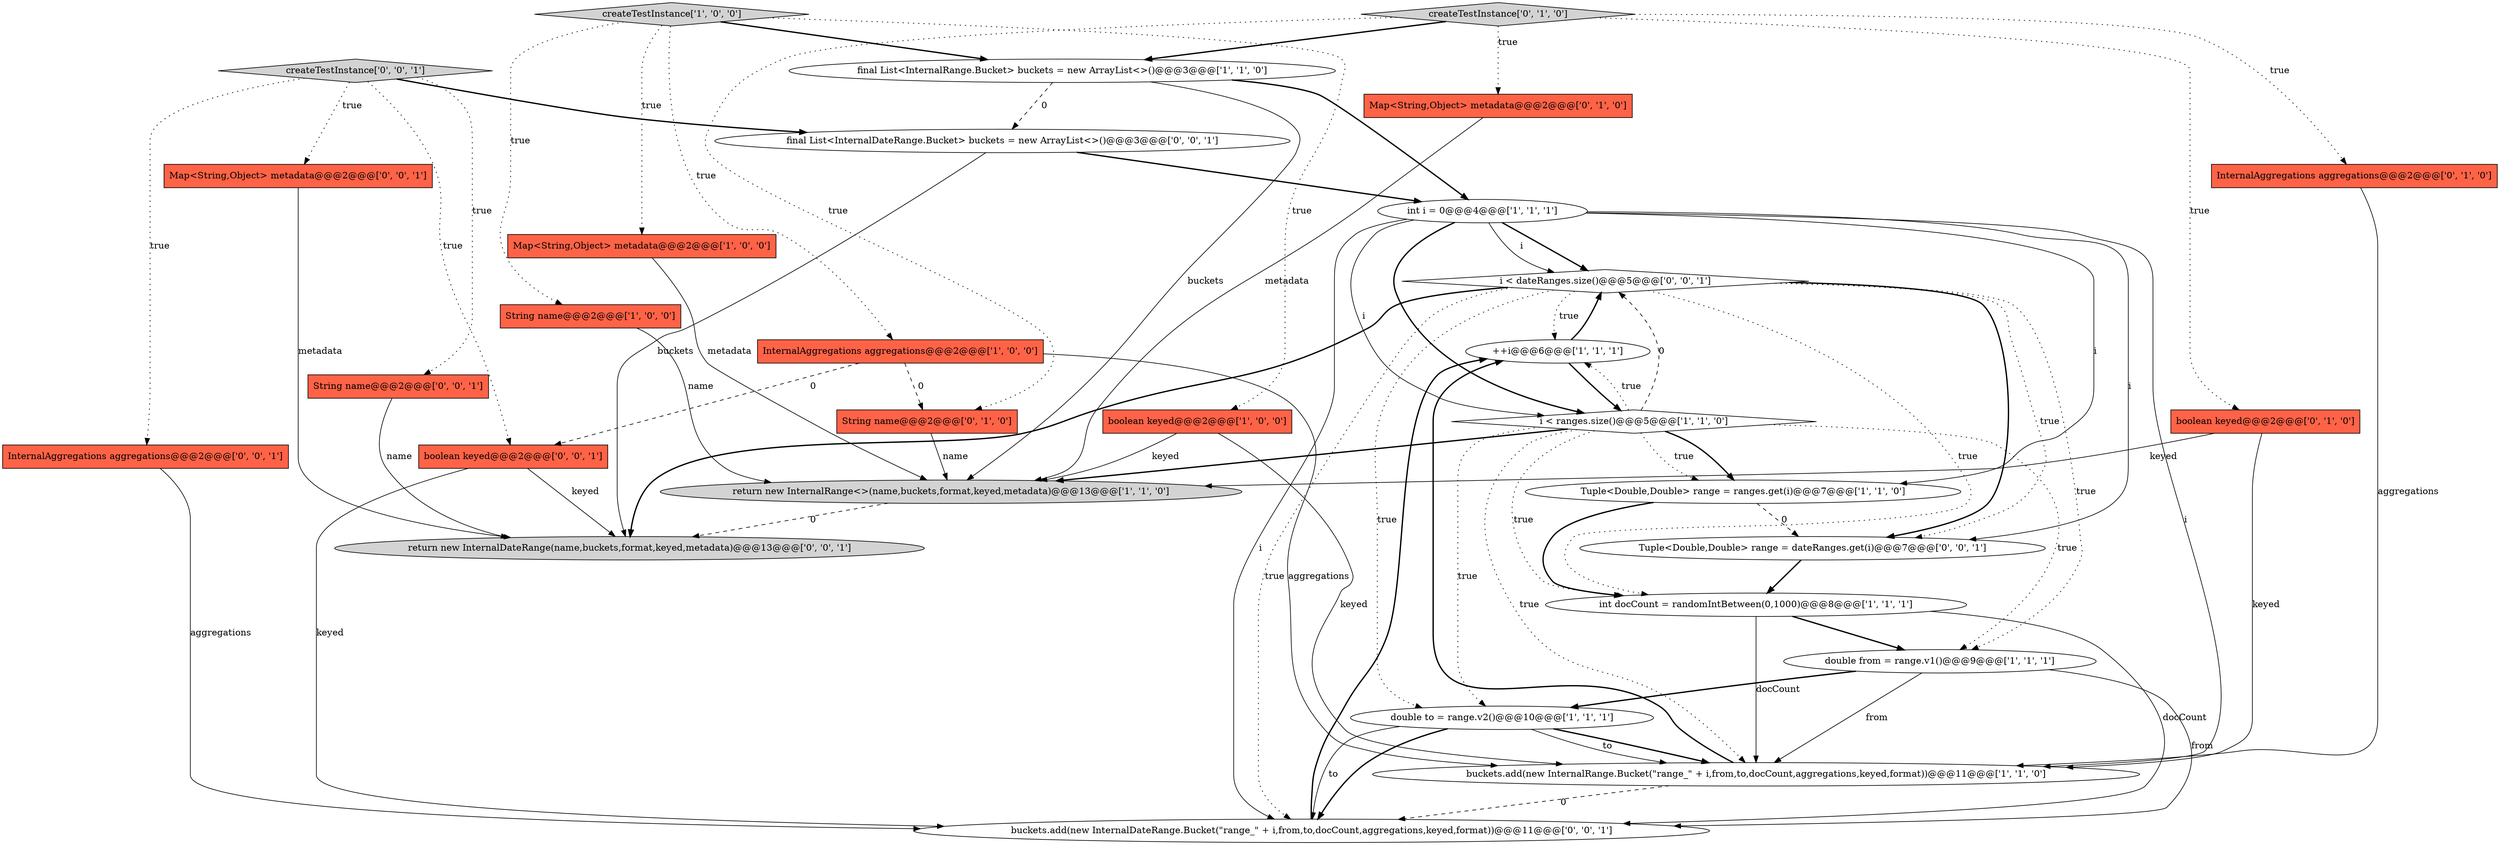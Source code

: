 digraph {
24 [style = filled, label = "return new InternalDateRange(name,buckets,format,keyed,metadata)@@@13@@@['0', '0', '1']", fillcolor = lightgray, shape = ellipse image = "AAA0AAABBB3BBB"];
5 [style = filled, label = "++i@@@6@@@['1', '1', '1']", fillcolor = white, shape = ellipse image = "AAA0AAABBB1BBB"];
18 [style = filled, label = "Map<String,Object> metadata@@@2@@@['0', '1', '0']", fillcolor = tomato, shape = box image = "AAA0AAABBB2BBB"];
25 [style = filled, label = "i < dateRanges.size()@@@5@@@['0', '0', '1']", fillcolor = white, shape = diamond image = "AAA0AAABBB3BBB"];
1 [style = filled, label = "i < ranges.size()@@@5@@@['1', '1', '0']", fillcolor = white, shape = diamond image = "AAA0AAABBB1BBB"];
14 [style = filled, label = "final List<InternalRange.Bucket> buckets = new ArrayList<>()@@@3@@@['1', '1', '0']", fillcolor = white, shape = ellipse image = "AAA0AAABBB1BBB"];
13 [style = filled, label = "double to = range.v2()@@@10@@@['1', '1', '1']", fillcolor = white, shape = ellipse image = "AAA0AAABBB1BBB"];
26 [style = filled, label = "String name@@@2@@@['0', '0', '1']", fillcolor = tomato, shape = box image = "AAA0AAABBB3BBB"];
4 [style = filled, label = "buckets.add(new InternalRange.Bucket(\"range_\" + i,from,to,docCount,aggregations,keyed,format))@@@11@@@['1', '1', '0']", fillcolor = white, shape = ellipse image = "AAA0AAABBB1BBB"];
17 [style = filled, label = "createTestInstance['0', '1', '0']", fillcolor = lightgray, shape = diamond image = "AAA0AAABBB2BBB"];
3 [style = filled, label = "Map<String,Object> metadata@@@2@@@['1', '0', '0']", fillcolor = tomato, shape = box image = "AAA0AAABBB1BBB"];
9 [style = filled, label = "String name@@@2@@@['1', '0', '0']", fillcolor = tomato, shape = box image = "AAA0AAABBB1BBB"];
11 [style = filled, label = "Tuple<Double,Double> range = ranges.get(i)@@@7@@@['1', '1', '0']", fillcolor = white, shape = ellipse image = "AAA0AAABBB1BBB"];
16 [style = filled, label = "boolean keyed@@@2@@@['0', '1', '0']", fillcolor = tomato, shape = box image = "AAA0AAABBB2BBB"];
7 [style = filled, label = "double from = range.v1()@@@9@@@['1', '1', '1']", fillcolor = white, shape = ellipse image = "AAA0AAABBB1BBB"];
10 [style = filled, label = "InternalAggregations aggregations@@@2@@@['1', '0', '0']", fillcolor = tomato, shape = box image = "AAA1AAABBB1BBB"];
6 [style = filled, label = "int i = 0@@@4@@@['1', '1', '1']", fillcolor = white, shape = ellipse image = "AAA0AAABBB1BBB"];
27 [style = filled, label = "Tuple<Double,Double> range = dateRanges.get(i)@@@7@@@['0', '0', '1']", fillcolor = white, shape = ellipse image = "AAA0AAABBB3BBB"];
2 [style = filled, label = "createTestInstance['1', '0', '0']", fillcolor = lightgray, shape = diamond image = "AAA0AAABBB1BBB"];
0 [style = filled, label = "boolean keyed@@@2@@@['1', '0', '0']", fillcolor = tomato, shape = box image = "AAA0AAABBB1BBB"];
8 [style = filled, label = "int docCount = randomIntBetween(0,1000)@@@8@@@['1', '1', '1']", fillcolor = white, shape = ellipse image = "AAA0AAABBB1BBB"];
23 [style = filled, label = "InternalAggregations aggregations@@@2@@@['0', '0', '1']", fillcolor = tomato, shape = box image = "AAA0AAABBB3BBB"];
20 [style = filled, label = "Map<String,Object> metadata@@@2@@@['0', '0', '1']", fillcolor = tomato, shape = box image = "AAA0AAABBB3BBB"];
29 [style = filled, label = "final List<InternalDateRange.Bucket> buckets = new ArrayList<>()@@@3@@@['0', '0', '1']", fillcolor = white, shape = ellipse image = "AAA0AAABBB3BBB"];
19 [style = filled, label = "String name@@@2@@@['0', '1', '0']", fillcolor = tomato, shape = box image = "AAA1AAABBB2BBB"];
21 [style = filled, label = "createTestInstance['0', '0', '1']", fillcolor = lightgray, shape = diamond image = "AAA0AAABBB3BBB"];
12 [style = filled, label = "return new InternalRange<>(name,buckets,format,keyed,metadata)@@@13@@@['1', '1', '0']", fillcolor = lightgray, shape = ellipse image = "AAA0AAABBB1BBB"];
28 [style = filled, label = "boolean keyed@@@2@@@['0', '0', '1']", fillcolor = tomato, shape = box image = "AAA0AAABBB3BBB"];
22 [style = filled, label = "buckets.add(new InternalDateRange.Bucket(\"range_\" + i,from,to,docCount,aggregations,keyed,format))@@@11@@@['0', '0', '1']", fillcolor = white, shape = ellipse image = "AAA0AAABBB3BBB"];
15 [style = filled, label = "InternalAggregations aggregations@@@2@@@['0', '1', '0']", fillcolor = tomato, shape = box image = "AAA0AAABBB2BBB"];
6->1 [style = solid, label="i"];
7->13 [style = bold, label=""];
3->12 [style = solid, label="metadata"];
2->3 [style = dotted, label="true"];
6->4 [style = solid, label="i"];
2->0 [style = dotted, label="true"];
21->20 [style = dotted, label="true"];
17->18 [style = dotted, label="true"];
16->12 [style = solid, label="keyed"];
25->7 [style = dotted, label="true"];
13->22 [style = solid, label="to"];
10->19 [style = dashed, label="0"];
18->12 [style = solid, label="metadata"];
9->12 [style = solid, label="name"];
20->24 [style = solid, label="metadata"];
1->11 [style = dotted, label="true"];
28->22 [style = solid, label="keyed"];
10->28 [style = dashed, label="0"];
14->12 [style = solid, label="buckets"];
1->4 [style = dotted, label="true"];
4->22 [style = dashed, label="0"];
25->13 [style = dotted, label="true"];
23->22 [style = solid, label="aggregations"];
8->22 [style = solid, label="docCount"];
22->5 [style = bold, label=""];
21->28 [style = dotted, label="true"];
8->4 [style = solid, label="docCount"];
5->25 [style = bold, label=""];
8->7 [style = bold, label=""];
1->11 [style = bold, label=""];
0->4 [style = solid, label="keyed"];
7->4 [style = solid, label="from"];
15->4 [style = solid, label="aggregations"];
1->7 [style = dotted, label="true"];
17->16 [style = dotted, label="true"];
1->13 [style = dotted, label="true"];
26->24 [style = solid, label="name"];
13->4 [style = solid, label="to"];
6->1 [style = bold, label=""];
5->1 [style = bold, label=""];
29->6 [style = bold, label=""];
25->27 [style = bold, label=""];
25->24 [style = bold, label=""];
25->5 [style = dotted, label="true"];
21->29 [style = bold, label=""];
17->15 [style = dotted, label="true"];
6->27 [style = solid, label="i"];
2->9 [style = dotted, label="true"];
21->26 [style = dotted, label="true"];
6->11 [style = solid, label="i"];
6->25 [style = solid, label="i"];
17->14 [style = bold, label=""];
21->23 [style = dotted, label="true"];
12->24 [style = dashed, label="0"];
29->24 [style = solid, label="buckets"];
7->22 [style = solid, label="from"];
2->14 [style = bold, label=""];
17->19 [style = dotted, label="true"];
28->24 [style = solid, label="keyed"];
1->12 [style = bold, label=""];
1->8 [style = dotted, label="true"];
19->12 [style = solid, label="name"];
25->22 [style = dotted, label="true"];
11->8 [style = bold, label=""];
10->4 [style = solid, label="aggregations"];
6->22 [style = solid, label="i"];
16->4 [style = solid, label="keyed"];
13->22 [style = bold, label=""];
11->27 [style = dashed, label="0"];
25->27 [style = dotted, label="true"];
1->25 [style = dashed, label="0"];
14->29 [style = dashed, label="0"];
4->5 [style = bold, label=""];
27->8 [style = bold, label=""];
14->6 [style = bold, label=""];
1->5 [style = dotted, label="true"];
25->8 [style = dotted, label="true"];
6->25 [style = bold, label=""];
2->10 [style = dotted, label="true"];
13->4 [style = bold, label=""];
0->12 [style = solid, label="keyed"];
}
